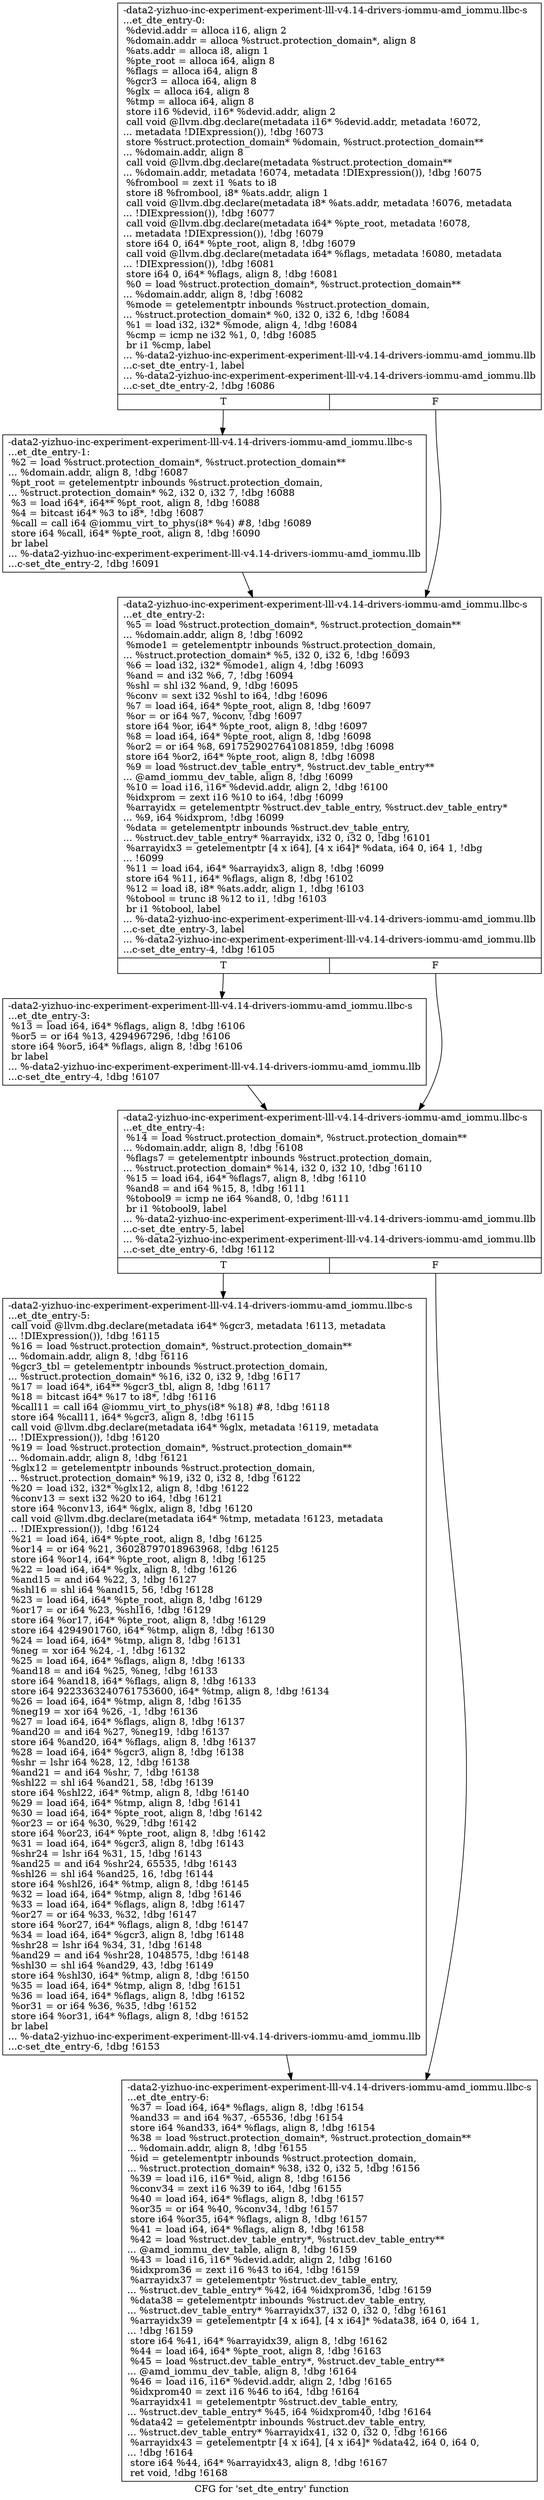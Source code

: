 digraph "CFG for 'set_dte_entry' function" {
	label="CFG for 'set_dte_entry' function";

	Node0x561b947ff2d0 [shape=record,label="{-data2-yizhuo-inc-experiment-experiment-lll-v4.14-drivers-iommu-amd_iommu.llbc-s\l...et_dte_entry-0:\l  %devid.addr = alloca i16, align 2\l  %domain.addr = alloca %struct.protection_domain*, align 8\l  %ats.addr = alloca i8, align 1\l  %pte_root = alloca i64, align 8\l  %flags = alloca i64, align 8\l  %gcr3 = alloca i64, align 8\l  %glx = alloca i64, align 8\l  %tmp = alloca i64, align 8\l  store i16 %devid, i16* %devid.addr, align 2\l  call void @llvm.dbg.declare(metadata i16* %devid.addr, metadata !6072,\l... metadata !DIExpression()), !dbg !6073\l  store %struct.protection_domain* %domain, %struct.protection_domain**\l... %domain.addr, align 8\l  call void @llvm.dbg.declare(metadata %struct.protection_domain**\l... %domain.addr, metadata !6074, metadata !DIExpression()), !dbg !6075\l  %frombool = zext i1 %ats to i8\l  store i8 %frombool, i8* %ats.addr, align 1\l  call void @llvm.dbg.declare(metadata i8* %ats.addr, metadata !6076, metadata\l... !DIExpression()), !dbg !6077\l  call void @llvm.dbg.declare(metadata i64* %pte_root, metadata !6078,\l... metadata !DIExpression()), !dbg !6079\l  store i64 0, i64* %pte_root, align 8, !dbg !6079\l  call void @llvm.dbg.declare(metadata i64* %flags, metadata !6080, metadata\l... !DIExpression()), !dbg !6081\l  store i64 0, i64* %flags, align 8, !dbg !6081\l  %0 = load %struct.protection_domain*, %struct.protection_domain**\l... %domain.addr, align 8, !dbg !6082\l  %mode = getelementptr inbounds %struct.protection_domain,\l... %struct.protection_domain* %0, i32 0, i32 6, !dbg !6084\l  %1 = load i32, i32* %mode, align 4, !dbg !6084\l  %cmp = icmp ne i32 %1, 0, !dbg !6085\l  br i1 %cmp, label\l... %-data2-yizhuo-inc-experiment-experiment-lll-v4.14-drivers-iommu-amd_iommu.llb\l...c-set_dte_entry-1, label\l... %-data2-yizhuo-inc-experiment-experiment-lll-v4.14-drivers-iommu-amd_iommu.llb\l...c-set_dte_entry-2, !dbg !6086\l|{<s0>T|<s1>F}}"];
	Node0x561b947ff2d0:s0 -> Node0x561b948032e0;
	Node0x561b947ff2d0:s1 -> Node0x561b94803330;
	Node0x561b948032e0 [shape=record,label="{-data2-yizhuo-inc-experiment-experiment-lll-v4.14-drivers-iommu-amd_iommu.llbc-s\l...et_dte_entry-1: \l  %2 = load %struct.protection_domain*, %struct.protection_domain**\l... %domain.addr, align 8, !dbg !6087\l  %pt_root = getelementptr inbounds %struct.protection_domain,\l... %struct.protection_domain* %2, i32 0, i32 7, !dbg !6088\l  %3 = load i64*, i64** %pt_root, align 8, !dbg !6088\l  %4 = bitcast i64* %3 to i8*, !dbg !6087\l  %call = call i64 @iommu_virt_to_phys(i8* %4) #8, !dbg !6089\l  store i64 %call, i64* %pte_root, align 8, !dbg !6090\l  br label\l... %-data2-yizhuo-inc-experiment-experiment-lll-v4.14-drivers-iommu-amd_iommu.llb\l...c-set_dte_entry-2, !dbg !6091\l}"];
	Node0x561b948032e0 -> Node0x561b94803330;
	Node0x561b94803330 [shape=record,label="{-data2-yizhuo-inc-experiment-experiment-lll-v4.14-drivers-iommu-amd_iommu.llbc-s\l...et_dte_entry-2: \l  %5 = load %struct.protection_domain*, %struct.protection_domain**\l... %domain.addr, align 8, !dbg !6092\l  %mode1 = getelementptr inbounds %struct.protection_domain,\l... %struct.protection_domain* %5, i32 0, i32 6, !dbg !6093\l  %6 = load i32, i32* %mode1, align 4, !dbg !6093\l  %and = and i32 %6, 7, !dbg !6094\l  %shl = shl i32 %and, 9, !dbg !6095\l  %conv = sext i32 %shl to i64, !dbg !6096\l  %7 = load i64, i64* %pte_root, align 8, !dbg !6097\l  %or = or i64 %7, %conv, !dbg !6097\l  store i64 %or, i64* %pte_root, align 8, !dbg !6097\l  %8 = load i64, i64* %pte_root, align 8, !dbg !6098\l  %or2 = or i64 %8, 6917529027641081859, !dbg !6098\l  store i64 %or2, i64* %pte_root, align 8, !dbg !6098\l  %9 = load %struct.dev_table_entry*, %struct.dev_table_entry**\l... @amd_iommu_dev_table, align 8, !dbg !6099\l  %10 = load i16, i16* %devid.addr, align 2, !dbg !6100\l  %idxprom = zext i16 %10 to i64, !dbg !6099\l  %arrayidx = getelementptr %struct.dev_table_entry, %struct.dev_table_entry*\l... %9, i64 %idxprom, !dbg !6099\l  %data = getelementptr inbounds %struct.dev_table_entry,\l... %struct.dev_table_entry* %arrayidx, i32 0, i32 0, !dbg !6101\l  %arrayidx3 = getelementptr [4 x i64], [4 x i64]* %data, i64 0, i64 1, !dbg\l... !6099\l  %11 = load i64, i64* %arrayidx3, align 8, !dbg !6099\l  store i64 %11, i64* %flags, align 8, !dbg !6102\l  %12 = load i8, i8* %ats.addr, align 1, !dbg !6103\l  %tobool = trunc i8 %12 to i1, !dbg !6103\l  br i1 %tobool, label\l... %-data2-yizhuo-inc-experiment-experiment-lll-v4.14-drivers-iommu-amd_iommu.llb\l...c-set_dte_entry-3, label\l... %-data2-yizhuo-inc-experiment-experiment-lll-v4.14-drivers-iommu-amd_iommu.llb\l...c-set_dte_entry-4, !dbg !6105\l|{<s0>T|<s1>F}}"];
	Node0x561b94803330:s0 -> Node0x561b94803380;
	Node0x561b94803330:s1 -> Node0x561b948033d0;
	Node0x561b94803380 [shape=record,label="{-data2-yizhuo-inc-experiment-experiment-lll-v4.14-drivers-iommu-amd_iommu.llbc-s\l...et_dte_entry-3: \l  %13 = load i64, i64* %flags, align 8, !dbg !6106\l  %or5 = or i64 %13, 4294967296, !dbg !6106\l  store i64 %or5, i64* %flags, align 8, !dbg !6106\l  br label\l... %-data2-yizhuo-inc-experiment-experiment-lll-v4.14-drivers-iommu-amd_iommu.llb\l...c-set_dte_entry-4, !dbg !6107\l}"];
	Node0x561b94803380 -> Node0x561b948033d0;
	Node0x561b948033d0 [shape=record,label="{-data2-yizhuo-inc-experiment-experiment-lll-v4.14-drivers-iommu-amd_iommu.llbc-s\l...et_dte_entry-4: \l  %14 = load %struct.protection_domain*, %struct.protection_domain**\l... %domain.addr, align 8, !dbg !6108\l  %flags7 = getelementptr inbounds %struct.protection_domain,\l... %struct.protection_domain* %14, i32 0, i32 10, !dbg !6110\l  %15 = load i64, i64* %flags7, align 8, !dbg !6110\l  %and8 = and i64 %15, 8, !dbg !6111\l  %tobool9 = icmp ne i64 %and8, 0, !dbg !6111\l  br i1 %tobool9, label\l... %-data2-yizhuo-inc-experiment-experiment-lll-v4.14-drivers-iommu-amd_iommu.llb\l...c-set_dte_entry-5, label\l... %-data2-yizhuo-inc-experiment-experiment-lll-v4.14-drivers-iommu-amd_iommu.llb\l...c-set_dte_entry-6, !dbg !6112\l|{<s0>T|<s1>F}}"];
	Node0x561b948033d0:s0 -> Node0x561b94803420;
	Node0x561b948033d0:s1 -> Node0x561b94803470;
	Node0x561b94803420 [shape=record,label="{-data2-yizhuo-inc-experiment-experiment-lll-v4.14-drivers-iommu-amd_iommu.llbc-s\l...et_dte_entry-5: \l  call void @llvm.dbg.declare(metadata i64* %gcr3, metadata !6113, metadata\l... !DIExpression()), !dbg !6115\l  %16 = load %struct.protection_domain*, %struct.protection_domain**\l... %domain.addr, align 8, !dbg !6116\l  %gcr3_tbl = getelementptr inbounds %struct.protection_domain,\l... %struct.protection_domain* %16, i32 0, i32 9, !dbg !6117\l  %17 = load i64*, i64** %gcr3_tbl, align 8, !dbg !6117\l  %18 = bitcast i64* %17 to i8*, !dbg !6116\l  %call11 = call i64 @iommu_virt_to_phys(i8* %18) #8, !dbg !6118\l  store i64 %call11, i64* %gcr3, align 8, !dbg !6115\l  call void @llvm.dbg.declare(metadata i64* %glx, metadata !6119, metadata\l... !DIExpression()), !dbg !6120\l  %19 = load %struct.protection_domain*, %struct.protection_domain**\l... %domain.addr, align 8, !dbg !6121\l  %glx12 = getelementptr inbounds %struct.protection_domain,\l... %struct.protection_domain* %19, i32 0, i32 8, !dbg !6122\l  %20 = load i32, i32* %glx12, align 8, !dbg !6122\l  %conv13 = sext i32 %20 to i64, !dbg !6121\l  store i64 %conv13, i64* %glx, align 8, !dbg !6120\l  call void @llvm.dbg.declare(metadata i64* %tmp, metadata !6123, metadata\l... !DIExpression()), !dbg !6124\l  %21 = load i64, i64* %pte_root, align 8, !dbg !6125\l  %or14 = or i64 %21, 36028797018963968, !dbg !6125\l  store i64 %or14, i64* %pte_root, align 8, !dbg !6125\l  %22 = load i64, i64* %glx, align 8, !dbg !6126\l  %and15 = and i64 %22, 3, !dbg !6127\l  %shl16 = shl i64 %and15, 56, !dbg !6128\l  %23 = load i64, i64* %pte_root, align 8, !dbg !6129\l  %or17 = or i64 %23, %shl16, !dbg !6129\l  store i64 %or17, i64* %pte_root, align 8, !dbg !6129\l  store i64 4294901760, i64* %tmp, align 8, !dbg !6130\l  %24 = load i64, i64* %tmp, align 8, !dbg !6131\l  %neg = xor i64 %24, -1, !dbg !6132\l  %25 = load i64, i64* %flags, align 8, !dbg !6133\l  %and18 = and i64 %25, %neg, !dbg !6133\l  store i64 %and18, i64* %flags, align 8, !dbg !6133\l  store i64 9223363240761753600, i64* %tmp, align 8, !dbg !6134\l  %26 = load i64, i64* %tmp, align 8, !dbg !6135\l  %neg19 = xor i64 %26, -1, !dbg !6136\l  %27 = load i64, i64* %flags, align 8, !dbg !6137\l  %and20 = and i64 %27, %neg19, !dbg !6137\l  store i64 %and20, i64* %flags, align 8, !dbg !6137\l  %28 = load i64, i64* %gcr3, align 8, !dbg !6138\l  %shr = lshr i64 %28, 12, !dbg !6138\l  %and21 = and i64 %shr, 7, !dbg !6138\l  %shl22 = shl i64 %and21, 58, !dbg !6139\l  store i64 %shl22, i64* %tmp, align 8, !dbg !6140\l  %29 = load i64, i64* %tmp, align 8, !dbg !6141\l  %30 = load i64, i64* %pte_root, align 8, !dbg !6142\l  %or23 = or i64 %30, %29, !dbg !6142\l  store i64 %or23, i64* %pte_root, align 8, !dbg !6142\l  %31 = load i64, i64* %gcr3, align 8, !dbg !6143\l  %shr24 = lshr i64 %31, 15, !dbg !6143\l  %and25 = and i64 %shr24, 65535, !dbg !6143\l  %shl26 = shl i64 %and25, 16, !dbg !6144\l  store i64 %shl26, i64* %tmp, align 8, !dbg !6145\l  %32 = load i64, i64* %tmp, align 8, !dbg !6146\l  %33 = load i64, i64* %flags, align 8, !dbg !6147\l  %or27 = or i64 %33, %32, !dbg !6147\l  store i64 %or27, i64* %flags, align 8, !dbg !6147\l  %34 = load i64, i64* %gcr3, align 8, !dbg !6148\l  %shr28 = lshr i64 %34, 31, !dbg !6148\l  %and29 = and i64 %shr28, 1048575, !dbg !6148\l  %shl30 = shl i64 %and29, 43, !dbg !6149\l  store i64 %shl30, i64* %tmp, align 8, !dbg !6150\l  %35 = load i64, i64* %tmp, align 8, !dbg !6151\l  %36 = load i64, i64* %flags, align 8, !dbg !6152\l  %or31 = or i64 %36, %35, !dbg !6152\l  store i64 %or31, i64* %flags, align 8, !dbg !6152\l  br label\l... %-data2-yizhuo-inc-experiment-experiment-lll-v4.14-drivers-iommu-amd_iommu.llb\l...c-set_dte_entry-6, !dbg !6153\l}"];
	Node0x561b94803420 -> Node0x561b94803470;
	Node0x561b94803470 [shape=record,label="{-data2-yizhuo-inc-experiment-experiment-lll-v4.14-drivers-iommu-amd_iommu.llbc-s\l...et_dte_entry-6: \l  %37 = load i64, i64* %flags, align 8, !dbg !6154\l  %and33 = and i64 %37, -65536, !dbg !6154\l  store i64 %and33, i64* %flags, align 8, !dbg !6154\l  %38 = load %struct.protection_domain*, %struct.protection_domain**\l... %domain.addr, align 8, !dbg !6155\l  %id = getelementptr inbounds %struct.protection_domain,\l... %struct.protection_domain* %38, i32 0, i32 5, !dbg !6156\l  %39 = load i16, i16* %id, align 8, !dbg !6156\l  %conv34 = zext i16 %39 to i64, !dbg !6155\l  %40 = load i64, i64* %flags, align 8, !dbg !6157\l  %or35 = or i64 %40, %conv34, !dbg !6157\l  store i64 %or35, i64* %flags, align 8, !dbg !6157\l  %41 = load i64, i64* %flags, align 8, !dbg !6158\l  %42 = load %struct.dev_table_entry*, %struct.dev_table_entry**\l... @amd_iommu_dev_table, align 8, !dbg !6159\l  %43 = load i16, i16* %devid.addr, align 2, !dbg !6160\l  %idxprom36 = zext i16 %43 to i64, !dbg !6159\l  %arrayidx37 = getelementptr %struct.dev_table_entry,\l... %struct.dev_table_entry* %42, i64 %idxprom36, !dbg !6159\l  %data38 = getelementptr inbounds %struct.dev_table_entry,\l... %struct.dev_table_entry* %arrayidx37, i32 0, i32 0, !dbg !6161\l  %arrayidx39 = getelementptr [4 x i64], [4 x i64]* %data38, i64 0, i64 1,\l... !dbg !6159\l  store i64 %41, i64* %arrayidx39, align 8, !dbg !6162\l  %44 = load i64, i64* %pte_root, align 8, !dbg !6163\l  %45 = load %struct.dev_table_entry*, %struct.dev_table_entry**\l... @amd_iommu_dev_table, align 8, !dbg !6164\l  %46 = load i16, i16* %devid.addr, align 2, !dbg !6165\l  %idxprom40 = zext i16 %46 to i64, !dbg !6164\l  %arrayidx41 = getelementptr %struct.dev_table_entry,\l... %struct.dev_table_entry* %45, i64 %idxprom40, !dbg !6164\l  %data42 = getelementptr inbounds %struct.dev_table_entry,\l... %struct.dev_table_entry* %arrayidx41, i32 0, i32 0, !dbg !6166\l  %arrayidx43 = getelementptr [4 x i64], [4 x i64]* %data42, i64 0, i64 0,\l... !dbg !6164\l  store i64 %44, i64* %arrayidx43, align 8, !dbg !6167\l  ret void, !dbg !6168\l}"];
}
